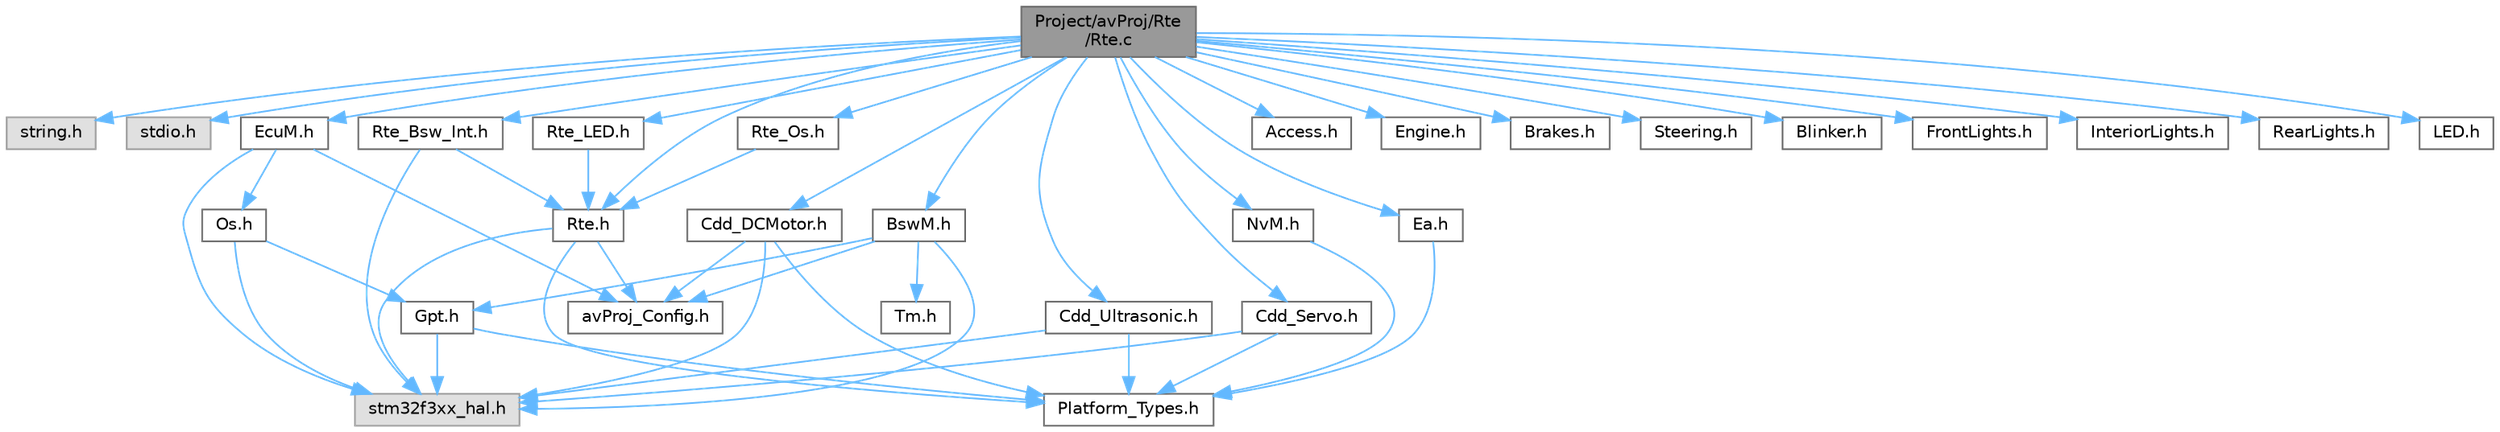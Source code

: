 digraph "Project/avProj/Rte/Rte.c"
{
 // LATEX_PDF_SIZE
  bgcolor="transparent";
  edge [fontname=Helvetica,fontsize=10,labelfontname=Helvetica,labelfontsize=10];
  node [fontname=Helvetica,fontsize=10,shape=box,height=0.2,width=0.4];
  Node1 [id="Node000001",label="Project/avProj/Rte\l/Rte.c",height=0.2,width=0.4,color="gray40", fillcolor="grey60", style="filled", fontcolor="black",tooltip=" "];
  Node1 -> Node2 [id="edge1_Node000001_Node000002",color="steelblue1",style="solid",tooltip=" "];
  Node2 [id="Node000002",label="string.h",height=0.2,width=0.4,color="grey60", fillcolor="#E0E0E0", style="filled",tooltip=" "];
  Node1 -> Node3 [id="edge2_Node000001_Node000003",color="steelblue1",style="solid",tooltip=" "];
  Node3 [id="Node000003",label="stdio.h",height=0.2,width=0.4,color="grey60", fillcolor="#E0E0E0", style="filled",tooltip=" "];
  Node1 -> Node4 [id="edge3_Node000001_Node000004",color="steelblue1",style="solid",tooltip=" "];
  Node4 [id="Node000004",label="Rte.h",height=0.2,width=0.4,color="grey40", fillcolor="white", style="filled",URL="$_rte_8h.html",tooltip=" "];
  Node4 -> Node5 [id="edge4_Node000004_Node000005",color="steelblue1",style="solid",tooltip=" "];
  Node5 [id="Node000005",label="stm32f3xx_hal.h",height=0.2,width=0.4,color="grey60", fillcolor="#E0E0E0", style="filled",tooltip=" "];
  Node4 -> Node6 [id="edge5_Node000004_Node000006",color="steelblue1",style="solid",tooltip=" "];
  Node6 [id="Node000006",label="avProj_Config.h",height=0.2,width=0.4,color="grey40", fillcolor="white", style="filled",URL="$av_proj___config_8h.html",tooltip=" "];
  Node4 -> Node7 [id="edge6_Node000004_Node000007",color="steelblue1",style="solid",tooltip=" "];
  Node7 [id="Node000007",label="Platform_Types.h",height=0.2,width=0.4,color="grey40", fillcolor="white", style="filled",URL="$_platform___types_8h.html",tooltip=" "];
  Node1 -> Node8 [id="edge7_Node000001_Node000008",color="steelblue1",style="solid",tooltip=" "];
  Node8 [id="Node000008",label="Rte_Os.h",height=0.2,width=0.4,color="grey40", fillcolor="white", style="filled",URL="$_rte___os_8h.html",tooltip=" "];
  Node8 -> Node4 [id="edge8_Node000008_Node000004",color="steelblue1",style="solid",tooltip=" "];
  Node1 -> Node9 [id="edge9_Node000001_Node000009",color="steelblue1",style="solid",tooltip=" "];
  Node9 [id="Node000009",label="Rte_LED.h",height=0.2,width=0.4,color="grey40", fillcolor="white", style="filled",URL="$_rte___l_e_d_8h.html",tooltip=" "];
  Node9 -> Node4 [id="edge10_Node000009_Node000004",color="steelblue1",style="solid",tooltip=" "];
  Node1 -> Node10 [id="edge11_Node000001_Node000010",color="steelblue1",style="solid",tooltip=" "];
  Node10 [id="Node000010",label="Rte_Bsw_Int.h",height=0.2,width=0.4,color="grey40", fillcolor="white", style="filled",URL="$_rte___bsw___int_8h.html",tooltip=" "];
  Node10 -> Node5 [id="edge12_Node000010_Node000005",color="steelblue1",style="solid",tooltip=" "];
  Node10 -> Node4 [id="edge13_Node000010_Node000004",color="steelblue1",style="solid",tooltip=" "];
  Node1 -> Node11 [id="edge14_Node000001_Node000011",color="steelblue1",style="solid",tooltip=" "];
  Node11 [id="Node000011",label="EcuM.h",height=0.2,width=0.4,color="grey40", fillcolor="white", style="filled",URL="$_ecu_m_8h.html",tooltip=" "];
  Node11 -> Node5 [id="edge15_Node000011_Node000005",color="steelblue1",style="solid",tooltip=" "];
  Node11 -> Node6 [id="edge16_Node000011_Node000006",color="steelblue1",style="solid",tooltip=" "];
  Node11 -> Node12 [id="edge17_Node000011_Node000012",color="steelblue1",style="solid",tooltip=" "];
  Node12 [id="Node000012",label="Os.h",height=0.2,width=0.4,color="grey40", fillcolor="white", style="filled",URL="$_os_8h.html",tooltip=" "];
  Node12 -> Node5 [id="edge18_Node000012_Node000005",color="steelblue1",style="solid",tooltip=" "];
  Node12 -> Node13 [id="edge19_Node000012_Node000013",color="steelblue1",style="solid",tooltip=" "];
  Node13 [id="Node000013",label="Gpt.h",height=0.2,width=0.4,color="grey40", fillcolor="white", style="filled",URL="$_gpt_8h.html",tooltip=" "];
  Node13 -> Node5 [id="edge20_Node000013_Node000005",color="steelblue1",style="solid",tooltip=" "];
  Node13 -> Node7 [id="edge21_Node000013_Node000007",color="steelblue1",style="solid",tooltip=" "];
  Node1 -> Node14 [id="edge22_Node000001_Node000014",color="steelblue1",style="solid",tooltip=" "];
  Node14 [id="Node000014",label="BswM.h",height=0.2,width=0.4,color="grey40", fillcolor="white", style="filled",URL="$_bsw_m_8h.html",tooltip=" "];
  Node14 -> Node5 [id="edge23_Node000014_Node000005",color="steelblue1",style="solid",tooltip=" "];
  Node14 -> Node6 [id="edge24_Node000014_Node000006",color="steelblue1",style="solid",tooltip=" "];
  Node14 -> Node13 [id="edge25_Node000014_Node000013",color="steelblue1",style="solid",tooltip=" "];
  Node14 -> Node15 [id="edge26_Node000014_Node000015",color="steelblue1",style="solid",tooltip=" "];
  Node15 [id="Node000015",label="Tm.h",height=0.2,width=0.4,color="grey40", fillcolor="white", style="filled",URL="$_tm_8h.html",tooltip=" "];
  Node1 -> Node16 [id="edge27_Node000001_Node000016",color="steelblue1",style="solid",tooltip=" "];
  Node16 [id="Node000016",label="NvM.h",height=0.2,width=0.4,color="grey40", fillcolor="white", style="filled",URL="$_nv_m_8h.html",tooltip=" "];
  Node16 -> Node7 [id="edge28_Node000016_Node000007",color="steelblue1",style="solid",tooltip=" "];
  Node1 -> Node17 [id="edge29_Node000001_Node000017",color="steelblue1",style="solid",tooltip=" "];
  Node17 [id="Node000017",label="Ea.h",height=0.2,width=0.4,color="grey40", fillcolor="white", style="filled",URL="$_ea_8h.html",tooltip=" "];
  Node17 -> Node7 [id="edge30_Node000017_Node000007",color="steelblue1",style="solid",tooltip=" "];
  Node1 -> Node18 [id="edge31_Node000001_Node000018",color="steelblue1",style="solid",tooltip=" "];
  Node18 [id="Node000018",label="Cdd_Servo.h",height=0.2,width=0.4,color="grey40", fillcolor="white", style="filled",URL="$_cdd___servo_8h.html",tooltip=" "];
  Node18 -> Node5 [id="edge32_Node000018_Node000005",color="steelblue1",style="solid",tooltip=" "];
  Node18 -> Node7 [id="edge33_Node000018_Node000007",color="steelblue1",style="solid",tooltip=" "];
  Node1 -> Node19 [id="edge34_Node000001_Node000019",color="steelblue1",style="solid",tooltip=" "];
  Node19 [id="Node000019",label="Cdd_Ultrasonic.h",height=0.2,width=0.4,color="grey40", fillcolor="white", style="filled",URL="$_cdd___ultrasonic_8h.html",tooltip=" "];
  Node19 -> Node5 [id="edge35_Node000019_Node000005",color="steelblue1",style="solid",tooltip=" "];
  Node19 -> Node7 [id="edge36_Node000019_Node000007",color="steelblue1",style="solid",tooltip=" "];
  Node1 -> Node20 [id="edge37_Node000001_Node000020",color="steelblue1",style="solid",tooltip=" "];
  Node20 [id="Node000020",label="Cdd_DCMotor.h",height=0.2,width=0.4,color="grey40", fillcolor="white", style="filled",URL="$_cdd___d_c_motor_8h.html",tooltip=" "];
  Node20 -> Node5 [id="edge38_Node000020_Node000005",color="steelblue1",style="solid",tooltip=" "];
  Node20 -> Node7 [id="edge39_Node000020_Node000007",color="steelblue1",style="solid",tooltip=" "];
  Node20 -> Node6 [id="edge40_Node000020_Node000006",color="steelblue1",style="solid",tooltip=" "];
  Node1 -> Node21 [id="edge41_Node000001_Node000021",color="steelblue1",style="solid",tooltip=" "];
  Node21 [id="Node000021",label="Access.h",height=0.2,width=0.4,color="grey40", fillcolor="white", style="filled",URL="$_access_8h.html",tooltip=" "];
  Node1 -> Node22 [id="edge42_Node000001_Node000022",color="steelblue1",style="solid",tooltip=" "];
  Node22 [id="Node000022",label="Engine.h",height=0.2,width=0.4,color="grey40", fillcolor="white", style="filled",URL="$_engine_8h.html",tooltip=" "];
  Node1 -> Node23 [id="edge43_Node000001_Node000023",color="steelblue1",style="solid",tooltip=" "];
  Node23 [id="Node000023",label="Brakes.h",height=0.2,width=0.4,color="grey40", fillcolor="white", style="filled",URL="$_brakes_8h.html",tooltip=" "];
  Node1 -> Node24 [id="edge44_Node000001_Node000024",color="steelblue1",style="solid",tooltip=" "];
  Node24 [id="Node000024",label="Steering.h",height=0.2,width=0.4,color="grey40", fillcolor="white", style="filled",URL="$_steering_8h.html",tooltip=" "];
  Node1 -> Node25 [id="edge45_Node000001_Node000025",color="steelblue1",style="solid",tooltip=" "];
  Node25 [id="Node000025",label="Blinker.h",height=0.2,width=0.4,color="grey40", fillcolor="white", style="filled",URL="$_blinker_8h.html",tooltip=" "];
  Node1 -> Node26 [id="edge46_Node000001_Node000026",color="steelblue1",style="solid",tooltip=" "];
  Node26 [id="Node000026",label="FrontLights.h",height=0.2,width=0.4,color="grey40", fillcolor="white", style="filled",URL="$_front_lights_8h.html",tooltip=" "];
  Node1 -> Node27 [id="edge47_Node000001_Node000027",color="steelblue1",style="solid",tooltip=" "];
  Node27 [id="Node000027",label="InteriorLights.h",height=0.2,width=0.4,color="grey40", fillcolor="white", style="filled",URL="$_interior_lights_8h.html",tooltip=" "];
  Node1 -> Node28 [id="edge48_Node000001_Node000028",color="steelblue1",style="solid",tooltip=" "];
  Node28 [id="Node000028",label="RearLights.h",height=0.2,width=0.4,color="grey40", fillcolor="white", style="filled",URL="$_rear_lights_8h.html",tooltip=" "];
  Node1 -> Node29 [id="edge49_Node000001_Node000029",color="steelblue1",style="solid",tooltip=" "];
  Node29 [id="Node000029",label="LED.h",height=0.2,width=0.4,color="grey40", fillcolor="white", style="filled",URL="$_l_e_d_8h.html",tooltip=" "];
}
